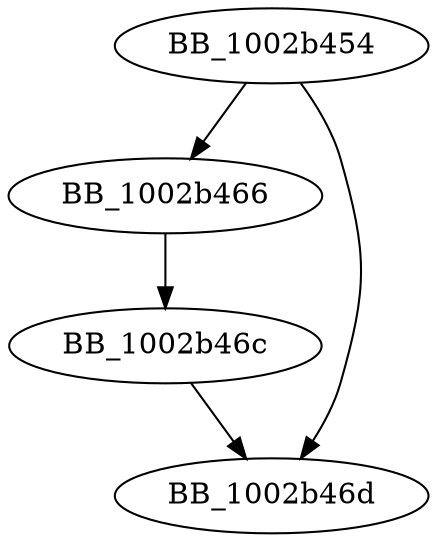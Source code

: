 DiGraph sub_1002B454{
BB_1002b454->BB_1002b466
BB_1002b454->BB_1002b46d
BB_1002b466->BB_1002b46c
BB_1002b46c->BB_1002b46d
}
